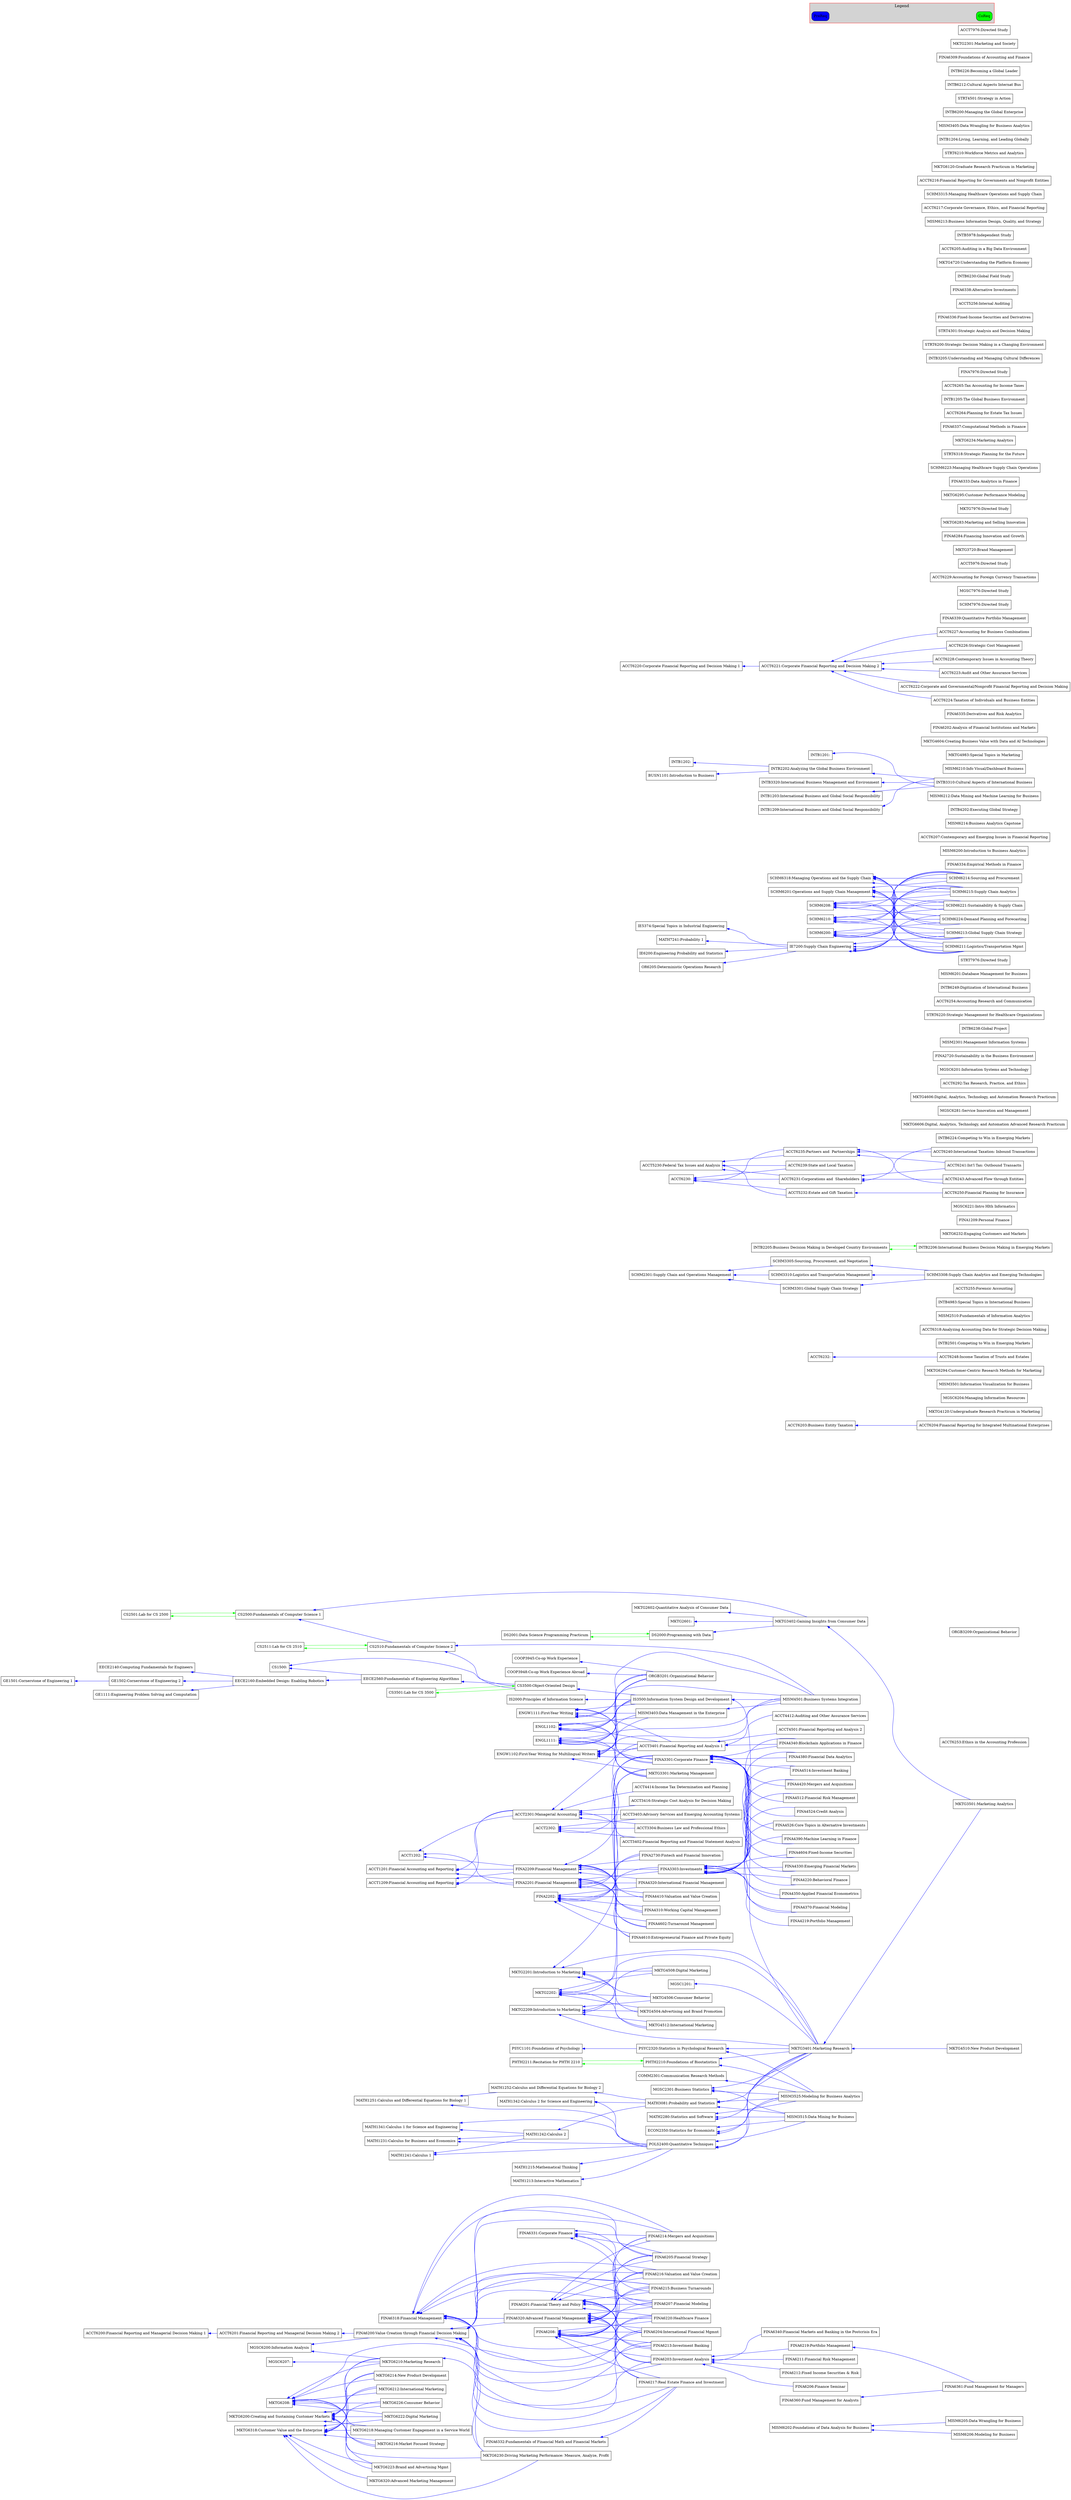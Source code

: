 digraph my_graph {
bgcolor=white;
rankdir=RL;
MISM6202 [shape=box, label="MISM6202:Foundations of Data Analysis for Business"];
FINA6219 [shape=box, label="FINA6219:Portfolio Management"];
FINA6219 -> FINA6203 [color=blue];
MKTG2602 [shape=box, label="MKTG2602:Quantitative Analysis of Consumer Data"];
ACCT6253 [shape=box, label="ACCT6253:Ethics in the Accounting Profession"];
ORGB3209 [shape=box, label="ORGB3209:Organizational Behavior"];
MKTG6210 [shape=box, label="MKTG6210:Marketing Research"];
MKTG6210 -> MKTG6318 [color=blue];
MKTG6210 -> MGSC6207 [color=blue];
MKTG6210 -> MKTG6208 [color=blue];
MKTG6210 -> MGSC6200 [color=blue];
MKTG6210 -> MKTG6200 [color=blue];
ACCT6203 [shape=box, label="ACCT6203:Business Entity Taxation"];
ACCT4501 [shape=box, label="ACCT4501:Financial Reporting and Analysis 2"];
ACCT4501 -> ACCT3401 [color=blue];
MKTG4120 [shape=box, label="MKTG4120:Undergraduate Research Practicum in Marketing"];
MGSC6207 [shape=box, label="MGSC6207:"];
ACCT3416 [shape=box, label="ACCT3416:Strategic Cost Analysis for Decision Making"];
ACCT3416 -> ACCT2301 [color=blue];
MGSC6200 [shape=box, label="MGSC6200:Information Analysis"];
ACCT4414 [shape=box, label="ACCT4414:Income Tax Determination and Planning"];
ACCT4414 -> ACCT2301 [color=blue];
MGSC6204 [shape=box, label="MGSC6204:Managing Information Resources"];
MKTG6320 [shape=box, label="MKTG6320:Advanced Marketing Management"];
MKTG6320 -> MKTG6318 [color=blue];
MKTG6200 [shape=box, label="MKTG6200:Creating and Sustaining Customer Markets"];
MISM3501 [shape=box, label="MISM3501:Information Visualization for Business"];
MKTG6294 [shape=box, label="MKTG6294:Customer-Centric Research Methods for Marketing"];
ACCT6232 [shape=box, label="ACCT6232:"];
ACCT3401 [shape=box, label="ACCT3401:Financial Reporting and Analysis 1"];
ACCT3401 -> ENGW1102 [color=blue];
ACCT3401 -> ENGL1111 [color=blue];
ACCT3401 -> ACCT2302 [color=blue];
ACCT3401 -> ENGW1111 [color=blue];
ACCT3401 -> ENGL1102 [color=blue];
ACCT3401 -> ACCT2301 [color=blue];
INTB2501 [shape=box, label="INTB2501:Competing to Win in Emerging Markets"];
ACCT6318 [shape=box, label="ACCT6318:Analyzing Accounting Data for Strategic Decision Making"];
MISM2510 [shape=box, label="MISM2510:Fundamentals of Information Analytics"];
INTB4983 [shape=box, label="INTB4983:Special Topics in International Business"];
ACCT5255 [shape=box, label="ACCT5255:Forensic Accounting"];
SCHM3308 [shape=box, label="SCHM3308:Supply Chain Analytics and Emerging Technologies"];
SCHM3308 -> SCHM3305 [color=blue];
SCHM3308 -> SCHM3310 [color=blue];
SCHM3308 -> SCHM3301 [color=blue];
ACCT4412 [shape=box, label="ACCT4412:Auditing and Other Assurance Services"];
ACCT4412 -> ACCT3401 [color=blue];
INTB2206 [shape=box, label="INTB2206:International Business Decision Making in Emerging Markets"];
INTB2206 -> INTB2205 [color=green];
MKTG6232 [shape=box, label="MKTG6232:Engaging Customers and Markets"];
ACCT3403 [shape=box, label="ACCT3403:Advisory Services and Emerging Accounting Systems"];
ACCT3403 -> ACCT2302 [color=blue];
ACCT3403 -> ACCT2301 [color=blue];
ACCT3304 [shape=box, label="ACCT3304:Business Law and Professional Ethics"];
ACCT3304 -> ACCT2302 [color=blue];
ACCT3304 -> ACCT2301 [color=blue];
MKTG6218 [shape=box, label="MKTG6218:Managing Customer Engagement in a Service World"];
MKTG6218 -> MKTG6200 [color=blue];
MKTG6218 -> MKTG6318 [color=blue];
MKTG6218 -> MKTG6208 [color=blue];
FINA1209 [shape=box, label="FINA1209:Personal Finance"];
ORGB3201 [shape=box, label="ORGB3201:Organizational Behavior"];
ORGB3201 -> COOP3945 [color=blue];
ORGB3201 -> ENGW1102 [color=blue];
ORGB3201 -> ENGL1111 [color=blue];
ORGB3201 -> ENGW1111 [color=blue];
ORGB3201 -> ENGL1102 [color=blue];
ORGB3201 -> COOP3948 [color=blue];
MGSC6221 [shape=box, label="MGSC6221:Intro Hlth Informatics"];
ACCT6240 [shape=box, label="ACCT6240:International Taxation: Inbound Transactions"];
ACCT6240 -> ACCT6235 [color=blue];
ACCT6240 -> ACCT6231 [color=blue];
INTB6224 [shape=box, label="INTB6224:Competing to Win in Emerging Markets"];
MKTG6606 [shape=box, label="MKTG6606:Digital, Analytics, Technology, and Automation Advanced Research Practicum"];
MGSC6281 [shape=box, label="MGSC6281:Service Innovation and Management"];
MKTG4606 [shape=box, label="MKTG4606:Digital, Analytics, Technology, and Automation Research Practicum"];
ACCT6200 [shape=box, label="ACCT6200:Financial Reporting and Managerial Decision Making 1"];
ACCT6241 [shape=box, label="ACCT6241:Int'l Tax: Outbound Transactn"];
ACCT6241 -> ACCT6235 [color=blue];
ACCT6241 -> ACCT6231 [color=blue];
ACCT6292 [shape=box, label="ACCT6292:Tax Research, Practice, and Ethics"];
ENGW1111 [shape=box, label="ENGW1111:First-Year Writing"];
ACCT6243 [shape=box, label="ACCT6243:Advanced Flow through Entities"];
ACCT6243 -> ACCT6235 [color=blue];
ACCT6243 -> ACCT6231 [color=blue];
FINA2730 [shape=box, label="FINA2730:Fintech and Financial Innovation"];
FINA2730 -> FINA2209 [color=blue];
FINA2730 -> FINA2201 [color=blue];
FINA2730 -> FINA2202 [color=blue];
ENGL1102 [shape=box, label="ENGL1102:"];
MGSC6201 [shape=box, label="MGSC6201:Information Systems and Technology"];
FINA2720 [shape=box, label="FINA2720:Sustainability in the Business Environment"];
FINA4220 [shape=box, label="FINA4220:Behavioral Finance"];
FINA4220 -> FINA3301 [color=blue];
FINA4220 -> FINA3303 [color=blue];
MISM2301 [shape=box, label="MISM2301:Management Information Systems"];
FINA6331 [shape=box, label="FINA6331:Corporate Finance"];
FINA3301 [shape=box, label="FINA3301:Corporate Finance"];
FINA3301 -> FINA2209 [color=blue];
FINA3301 -> ENGW1102 [color=blue];
FINA3301 -> ENGL1111 [color=blue];
FINA3301 -> ENGW1111 [color=blue];
FINA3301 -> FINA2202 [color=blue];
FINA3301 -> ENGL1102 [color=blue];
FINA3301 -> FINA2201 [color=blue];
ACCT6248 [shape=box, label="ACCT6248:Income Taxation of Trusts and Estates"];
ACCT6248 -> ACCT6232 [color=blue];
MISM3403 [shape=box, label="MISM3403:Data Management in the Enterprise"];
MISM3403 -> ENGL1102 [color=blue];
MISM3403 -> ENGW1102 [color=blue];
MISM3403 -> ENGW1111 [color=blue];
MISM3403 -> ENGL1111 [color=blue];
INTB6238 [shape=box, label="INTB6238:Global Project"];
STRT6220 [shape=box, label="STRT6220:Strategic Management for Healthcare Organizations"];
MKTG3501 [shape=box, label="MKTG3501:Marketing Analytics"];
MKTG3501 -> MKTG3401 [color=blue];
MKTG3501 -> MKTG3402 [color=blue];
ACCT6254 [shape=box, label="ACCT6254:Accounting Research and Communication"];
ACCT5230 [shape=box, label="ACCT5230:Federal Tax Issues and Analysis"];
ACCT6230 [shape=box, label="ACCT6230:"];
INTB6249 [shape=box, label="INTB6249:Digitization of International Business"];
FINA6207 [shape=box, label="FINA6207:Financial Modeling"];
FINA6207 -> FINA6331 [color=blue];
FINA6207 -> FINA6318 [color=blue];
FINA6207 -> FINA6320 [color=blue];
FINA6207 -> FINA6200 [color=blue];
FINA6207 -> FINA6208 [color=blue];
FINA6207 -> FINA6201 [color=blue];
MKTG6216 [shape=box, label="MKTG6216:Market Focused Strategy"];
MKTG6216 -> MKTG6200 [color=blue];
MKTG6216 -> MKTG6318 [color=blue];
MKTG6216 -> MKTG6208 [color=blue];
MKTG4510 [shape=box, label="MKTG4510:New Product Development"];
MKTG4510 -> MKTG3401 [color=blue];
MKTG6223 [shape=box, label="MKTG6223:Brand and Advertising Mgmt"];
MKTG6223 -> MKTG6200 [color=blue];
MKTG6223 -> MKTG6318 [color=blue];
MKTG6223 -> MKTG6208 [color=blue];
FINA4340 [shape=box, label="FINA4340:Blockchain Applications in Finance"];
FINA4340 -> FINA3301 [color=blue];
FINA4340 -> FINA3303 [color=blue];
FINA4340 -> ACCT3401 [color=blue];
MKTG2202 [shape=box, label="MKTG2202:"];
ENGL1111 [shape=box, label="ENGL1111:"];
FINA3303 [shape=box, label="FINA3303:Investments"];
FINA3303 -> FINA2209 [color=blue];
FINA3303 -> FINA2201 [color=blue];
FINA3303 -> FINA2202 [color=blue];
MGSC2301 [shape=box, label="MGSC2301:Business Statistics"];
MKTG6230 [shape=box, label="MKTG6230:Driving Marketing Performance: Measure, Analyze, Profit"];
MKTG6230 -> MKTG6210 [color=blue];
MKTG6230 -> MKTG6200 [color=blue];
MKTG6230 -> MKTG6318 [color=blue];
MKTG6230 -> MKTG6208 [color=blue];
MKTG2601 [shape=box, label="MKTG2601:"];
ACCT6231 [shape=box, label="ACCT6231:Corporations and  Shareholders"];
ACCT6231 -> ACCT5230 [color=blue];
ACCT6231 -> ACCT6230 [color=blue];
MISM6201 [shape=box, label="MISM6201:Database Management for Business"];
STRT7976 [shape=box, label="STRT7976:Directed Study"];
SCHM6318 [shape=box, label="SCHM6318:Managing Operations and the Supply Chain"];
FINA4320 [shape=box, label="FINA4320:International Financial Management"];
FINA4320 -> FINA2209 [color=blue];
FINA4320 -> FINA2201 [color=blue];
FINA4320 -> FINA2202 [color=blue];
FINA4410 [shape=box, label="FINA4410:Valuation and Value Creation"];
FINA4410 -> FINA2209 [color=blue];
FINA4410 -> FINA2201 [color=blue];
FINA4410 -> FINA2202 [color=blue];
MKTG2201 [shape=box, label="MKTG2201:Introduction to Marketing"];
FINA6334 [shape=box, label="FINA6334:Empirical Methods in Finance"];
FINA4350 [shape=box, label="FINA4350:Applied Financial Econometrics"];
FINA4350 -> FINA3301 [color=blue];
FINA4350 -> FINA3303 [color=blue];
FINA4310 [shape=box, label="FINA4310:Working Capital Management"];
FINA4310 -> FINA2209 [color=blue];
FINA4310 -> FINA2201 [color=blue];
FINA4310 -> FINA2202 [color=blue];
SCHM6214 [shape=box, label="SCHM6214:Sourcing and Procurement"];
SCHM6214 -> SCHM6201 [color=blue];
SCHM6214 -> SCHM6208 [color=blue];
SCHM6214 -> SCHM6210 [color=blue];
SCHM6214 -> SCHM6200 [color=blue];
SCHM6214 -> SCHM6318 [color=blue];
SCHM6214 -> IE7200 [color=blue];
MKTG6214 [shape=box, label="MKTG6214:New Product Development"];
MKTG6214 -> MKTG6200 [color=blue];
MKTG6214 -> MKTG6318 [color=blue];
MKTG6214 -> MKTG6208 [color=blue];
MKTG4512 [shape=box, label="MKTG4512:International Marketing"];
MKTG4512 -> MKTG2201 [color=blue];
MKTG4512 -> MKTG2209 [color=blue];
MKTG4512 -> MKTG2202 [color=blue];
MISM6200 [shape=box, label="MISM6200:Introduction to Business Analytics"];
SCHM6215 [shape=box, label="SCHM6215:Supply Chain Analytics"];
SCHM6215 -> SCHM6201 [color=blue];
SCHM6215 -> SCHM6208 [color=blue];
SCHM6215 -> SCHM6210 [color=blue];
SCHM6215 -> SCHM6200 [color=blue];
SCHM6215 -> SCHM6318 [color=blue];
SCHM6215 -> IE7200 [color=blue];
FINA4219 [shape=box, label="FINA4219:Portfolio Management"];
FINA4219 -> FINA3303 [color=blue];
MKTG6208 [shape=box, label="MKTG6208:"];
ACCT1202 [shape=box, label="ACCT1202:"];
MISM6205 [shape=box, label="MISM6205:Data Wrangling for Business"];
MISM6205 -> MISM6202 [color=blue];
ACCT1201 [shape=box, label="ACCT1201:Financial Accounting and Reporting"];
FINA6220 [shape=box, label="FINA6220:Healthcare Finance"];
FINA6220 -> FINA6318 [color=blue];
FINA6220 -> FINA6320 [color=blue];
FINA6220 -> FINA6200 [color=blue];
FINA6220 -> FINA6208 [color=blue];
FINA6220 -> FINA6201 [color=blue];
FINA4370 [shape=box, label="FINA4370:Financial Modeling"];
FINA4370 -> FINA3301 [color=blue];
FINA4370 -> FINA3303 [color=blue];
FINA2209 [shape=box, label="FINA2209:Financial Management"];
FINA2209 -> ACCT1202 [color=blue];
FINA2209 -> ACCT1209 [color=blue];
FINA2209 -> ACCT1201 [color=blue];
ACCT6207 [shape=box, label="ACCT6207:Contemporary and Emerging Issues in Financial Reporting"];
MKTG3402 [shape=box, label="MKTG3402:Gaining Insights from Consumer Data"];
MKTG3402 -> MKTG2602 [color=blue];
MKTG3402 -> DS2000 [color=blue];
MKTG3402 -> MKTG2601 [color=blue];
MKTG3402 -> CS2500 [color=blue];
SCHM3305 [shape=box, label="SCHM3305:Sourcing, Procurement, and Negotiation"];
SCHM3305 -> SCHM2301 [color=blue];
FINA6318 [shape=box, label="FINA6318:Financial Management"];
FINA4380 [shape=box, label="FINA4380:Financial Data Analytics"];
FINA4380 -> FINA3301 [color=blue];
FINA4380 -> FINA3303 [color=blue];
MISM3515 [shape=box, label="MISM3515:Data Mining for Business"];
MISM3515 -> MATH3081 [color=blue];
MISM3515 -> MATH2280 [color=blue];
MISM3515 -> MGSC2301 [color=blue];
MISM3515 -> ECON2350 [color=blue];
MISM3515 -> POLS2400 [color=blue];
MISM6214 [shape=box, label="MISM6214:Business Analytics Capstone"];
FINA6200 [shape=box, label="FINA6200:Value Creation through Financial Decision Making"];
FINA6200 -> MGSC6200 [color=blue];
FINA6200 -> ACCT6201 [color=blue];
FINA2202 [shape=box, label="FINA2202:"];
FINA4514 [shape=box, label="FINA4514:Investment Banking"];
FINA4514 -> FINA3301 [color=blue];
FINA4514 -> FINA3303 [color=blue];
FINA4420 [shape=box, label="FINA4420:Mergers and Acquisitions"];
FINA4420 -> FINA3301 [color=blue];
FINA4420 -> FINA3303 [color=blue];
FINA6204 [shape=box, label="FINA6204:International Financial Mgmnt"];
FINA6204 -> FINA6318 [color=blue];
FINA6204 -> FINA6320 [color=blue];
FINA6204 -> FINA6200 [color=blue];
FINA6204 -> FINA6208 [color=blue];
FINA6204 -> FINA6201 [color=blue];
FINA2201 [shape=box, label="FINA2201:Financial Management"];
FINA2201 -> ACCT1202 [color=blue];
FINA2201 -> ACCT1209 [color=blue];
FINA2201 -> ACCT1201 [color=blue];
ECON2350 [shape=box, label="ECON2350:Statistics for Economists"];
FINA6211 [shape=box, label="FINA6211:Financial Risk Management"];
FINA6211 -> FINA6203 [color=blue];
INTB4202 [shape=box, label="INTB4202:Executing Global Strategy"];
MISM6212 [shape=box, label="MISM6212:Data Mining and Machine Learning for Business"];
FINA4512 [shape=box, label="FINA4512:Financial Risk Management"];
FINA4512 -> FINA3301 [color=blue];
FINA4512 -> FINA3303 [color=blue];
INTB1201 [shape=box, label="INTB1201:"];
MISM6210 [shape=box, label="MISM6210:Info Visual/Dashboard Business"];
COOP3948 [shape=box, label="COOP3948:Co-op Work Experience Abroad"];
MKTG4508 [shape=box, label="MKTG4508:Digital Marketing"];
MKTG4508 -> MKTG2201 [color=blue];
MKTG4508 -> MKTG2209 [color=blue];
MKTG4508 -> MKTG2202 [color=blue];
SCHM6221 [shape=box, label="SCHM6221:Sustainability & Supply Chain"];
SCHM6221 -> SCHM6201 [color=blue];
SCHM6221 -> SCHM6208 [color=blue];
SCHM6221 -> SCHM6210 [color=blue];
SCHM6221 -> SCHM6200 [color=blue];
SCHM6221 -> SCHM6318 [color=blue];
SCHM6221 -> IE7200 [color=blue];
MKTG4506 [shape=box, label="MKTG4506:Consumer Behavior"];
MKTG4506 -> MKTG2201 [color=blue];
MKTG4506 -> MKTG2209 [color=blue];
MKTG4506 -> MKTG2202 [color=blue];
FINA6320 [shape=box, label="FINA6320:Advanced Financial Management"];
FINA6320 -> FINA6318 [color=blue];
FINA6320 -> FINA6200 [color=blue];
FINA4524 [shape=box, label="FINA4524:Credit Analysis"];
FINA4524 -> FINA3301 [color=blue];
FINA4524 -> FINA3303 [color=blue];
MKTG3301 [shape=box, label="MKTG3301:Marketing Management"];
MKTG3301 -> MKTG2201 [color=blue];
MKTG3301 -> ENGW1102 [color=blue];
MKTG3301 -> ENGL1111 [color=blue];
MKTG3301 -> MKTG2202 [color=blue];
MKTG3301 -> ENGW1111 [color=blue];
MKTG3301 -> ENGL1102 [color=blue];
MKTG3301 -> MKTG2209 [color=blue];
MKTG4983 [shape=box, label="MKTG4983:Special Topics in Marketing"];
ACCT6235 [shape=box, label="ACCT6235:Partners and  Partnerships"];
ACCT6235 -> ACCT5230 [color=blue];
ACCT6235 -> ACCT6230 [color=blue];
FINA6332 [shape=box, label="FINA6332:Fundamentals of Financial Math and Financial Markets"];
MISM4501 [shape=box, label="MISM4501:Business Systems Integration"];
MISM4501 -> MISM3403 [color=blue];
MISM4501 -> ENGW1102 [color=blue];
MISM4501 -> ENGL1111 [color=blue];
MISM4501 -> IS3500 [color=blue];
MISM4501 -> ENGW1111 [color=blue];
MISM4501 -> ENGL1102 [color=blue];
MISM4501 -> CS2510 [color=blue];
FINA4526 [shape=box, label="FINA4526:Core Topics in Alternative Investments"];
FINA4526 -> FINA3301 [color=blue];
FINA4526 -> FINA3303 [color=blue];
FINA6213 [shape=box, label="FINA6213:Investment Banking"];
FINA6213 -> FINA6318 [color=blue];
FINA6213 -> FINA6320 [color=blue];
FINA6213 -> FINA6200 [color=blue];
FINA6213 -> FINA6208 [color=blue];
FINA6213 -> FINA6201 [color=blue];
MGSC1201 [shape=box, label="MGSC1201:"];
INTB1202 [shape=box, label="INTB1202:"];
COOP3945 [shape=box, label="COOP3945:Co-op Work Experience"];
FINA4602 [shape=box, label="FINA4602:Turnaround Management"];
FINA4602 -> FINA2209 [color=blue];
FINA4602 -> FINA2201 [color=blue];
FINA4602 -> FINA2202 [color=blue];
MKTG4604 [shape=box, label="MKTG4604:Creating Business Value with Data and AI Technologies"];
MKTG6318 [shape=box, label="MKTG6318:Customer Value and the Enterprise"];
FINA6203 [shape=box, label="FINA6203:Investment Analysis"];
FINA6203 -> FINA6318 [color=blue];
FINA6203 -> FINA6320 [color=blue];
FINA6203 -> FINA6200 [color=blue];
FINA6203 -> FINA6208 [color=blue];
FINA6203 -> FINA6201 [color=blue];
FINA4390 [shape=box, label="FINA4390:Machine Learning in Finance"];
FINA4390 -> FINA3301 [color=blue];
FINA4390 -> FINA3303 [color=blue];
FINA4604 [shape=box, label="FINA4604:Fixed-Income Securities"];
FINA4604 -> FINA3301 [color=blue];
FINA4604 -> FINA3303 [color=blue];
FINA6202 [shape=box, label="FINA6202:Analysis of Financial Institutions and Markets"];
SCHM3301 [shape=box, label="SCHM3301:Global Supply Chain Strategy"];
SCHM3301 -> SCHM2301 [color=blue];
FINA4330 [shape=box, label="FINA4330:Emerging Financial Markets"];
FINA4330 -> FINA3301 [color=blue];
FINA4330 -> FINA3303 [color=blue];
FINA4610 [shape=box, label="FINA4610:Entrepreneurial Finance and Private Equity"];
FINA4610 -> FINA2209 [color=blue];
FINA4610 -> FINA2201 [color=blue];
FINA4610 -> FINA2202 [color=blue];
FINA6212 [shape=box, label="FINA6212:Fixed Income Securities & Risk"];
FINA6212 -> FINA6203 [color=blue];
ACCT3402 [shape=box, label="ACCT3402:Financial Reporting and Financial Statement Analysis"];
ACCT3402 -> ACCT2302 [color=blue];
ACCT3402 -> ACCT2301 [color=blue];
FINA6335 [shape=box, label="FINA6335:Derivatives and Risk Analytics"];
ACCT6220 [shape=box, label="ACCT6220:Corporate Financial Reporting and Decision Making 1"];
FINA6339 [shape=box, label="FINA6339:Quantitative Portfolio Management"];
ACCT6221 [shape=box, label="ACCT6221:Corporate Financial Reporting and Decision Making 2"];
ACCT6221 -> ACCT6220 [color=blue];
INTB2202 [shape=box, label="INTB2202:Analyzing the Global Business Environment"];
INTB2202 -> BUSN1101 [color=blue];
INTB2202 -> INTB1202 [color=blue];
FINA6208 [shape=box, label="FINA6208:"];
SCHM7976 [shape=box, label="SCHM7976:Directed Study"];
SCHM6224 [shape=box, label="SCHM6224:Demand Planning and Forecasting"];
SCHM6224 -> SCHM6201 [color=blue];
SCHM6224 -> SCHM6208 [color=blue];
SCHM6224 -> SCHM6210 [color=blue];
SCHM6224 -> SCHM6200 [color=blue];
SCHM6224 -> SCHM6318 [color=blue];
SCHM6224 -> IE7200 [color=blue];
MKTG6212 [shape=box, label="MKTG6212:International Marketing"];
MKTG6212 -> MKTG6200 [color=blue];
MKTG6212 -> MKTG6318 [color=blue];
MKTG6212 -> MKTG6208 [color=blue];
MGSC7976 [shape=box, label="MGSC7976:Directed Study"];
FINA6206 [shape=box, label="FINA6206:Finance Seminar"];
FINA6206 -> FINA6203 [color=blue];
FINA6217 [shape=box, label="FINA6217:Real Estate Finance and Investment"];
FINA6217 -> FINA6318 [color=blue];
FINA6217 -> FINA6320 [color=blue];
FINA6217 -> FINA6200 [color=blue];
FINA6217 -> FINA6208 [color=blue];
FINA6217 -> FINA6332 [color=blue];
FINA6217 -> FINA6201 [color=blue];
ACCT6229 [shape=box, label="ACCT6229:Accounting for Foreign Currency Transactions"];
ACCT5976 [shape=box, label="ACCT5976:Directed Study"];
MKTG3720 [shape=box, label="MKTG3720:Brand Management"];
FINA6284 [shape=box, label="FINA6284:Financing Innovation and Growth"];
ACCT6227 [shape=box, label="ACCT6227:Accounting for Business Combinations"];
ACCT6227 -> ACCT6221 [color=blue];
FINA6361 [shape=box, label="FINA6361:Fund Management for Managers"];
FINA6361 -> FINA6219 [color=blue];
FINA6361 -> FINA6360 [color=blue];
MKTG6283 [shape=box, label="MKTG6283:Marketing and Selling Innovation"];
ACCT6226 [shape=box, label="ACCT6226:Strategic Cost Management"];
ACCT6226 -> ACCT6221 [color=blue];
MKTG7976 [shape=box, label="MKTG7976:Directed Study"];
FINA6360 [shape=box, label="FINA6360:Fund Management for Analysts"];
ACCT5232 [shape=box, label="ACCT5232:Estate and Gift Taxation"];
ACCT5232 -> ACCT5230 [color=blue];
ACCT5232 -> ACCT6230 [color=blue];
MKTG6295 [shape=box, label="MKTG6295:Customer Performance Modeling"];
FINA6340 [shape=box, label="FINA6340:Financial Markets and Banking in the Postcrisis Era"];
FINA6340 -> FINA6203 [color=blue];
MKTG4504 [shape=box, label="MKTG4504:Advertising and Brand Promotion"];
MKTG4504 -> MKTG2201 [color=blue];
MKTG4504 -> MKTG2209 [color=blue];
MKTG4504 -> MKTG2202 [color=blue];
FINA6333 [shape=box, label="FINA6333:Data Analytics in Finance"];
FINA6201 [shape=box, label="FINA6201:Financial Theory and Policy"];
FINA6205 [shape=box, label="FINA6205:Financial Strategy"];
FINA6205 -> FINA6331 [color=blue];
FINA6205 -> FINA6318 [color=blue];
FINA6205 -> FINA6320 [color=blue];
FINA6205 -> FINA6200 [color=blue];
FINA6205 -> FINA6208 [color=blue];
FINA6205 -> FINA6201 [color=blue];
INTB3320 [shape=box, label="INTB3320:International Business Management and Environment"];
MATH2280 [shape=box, label="MATH2280:Statistics and Software"];
SCHM6223 [shape=box, label="SCHM6223:Managing Healthcare Supply Chain Operations"];
STRT6318 [shape=box, label="STRT6318:Strategic Planning for the Future"];
MISM6206 [shape=box, label="MISM6206:Modeling for Business"];
MISM6206 -> MISM6202 [color=blue];
MKTG6234 [shape=box, label="MKTG6234:Marketing Analytics"];
FINA6337 [shape=box, label="FINA6337:Computational Methods in Finance"];
INTB1203 [shape=box, label="INTB1203:International Business and Global Social Responsibility"];
ACCT6264 [shape=box, label="ACCT6264:Planning for Estate Tax Issues"];
MKTG3401 [shape=box, label="MKTG3401:Marketing Research"];
MKTG3401 -> MATH3081 [color=blue];
MKTG3401 -> MKTG2201 [color=blue];
MKTG3401 -> MATH2280 [color=blue];
MKTG3401 -> PHTH2210 [color=blue];
MKTG3401 -> MKTG2202 [color=blue];
MKTG3401 -> IS3500 [color=blue];
MKTG3401 -> MGSC2301 [color=blue];
MKTG3401 -> MKTG2209 [color=blue];
MKTG3401 -> PSYC2320 [color=blue];
MKTG3401 -> ECON2350 [color=blue];
MKTG3401 -> POLS2400 [color=blue];
MKTG3401 -> MGSC1201 [color=blue];
INTB1205 [shape=box, label="INTB1205:The Global Business Environment"];
ACCT6265 [shape=box, label="ACCT6265:Tax Accounting for Income Taxes"];
FINA7976 [shape=box, label="FINA7976:Directed Study"];
INTB3205 [shape=box, label="INTB3205:Understanding and Managing Cultural Differences"];
STRT6200 [shape=box, label="STRT6200:Strategic Decision Making in a Changing Environment"];
ACCT6239 [shape=box, label="ACCT6239:State and Local Taxation"];
ACCT6239 -> ACCT5230 [color=blue];
ACCT6239 -> ACCT6230 [color=blue];
INTB1209 [shape=box, label="INTB1209:International Business and Global Social Responsibility"];
MKTG6226 [shape=box, label="MKTG6226:Consumer Behavior"];
MKTG6226 -> MKTG6200 [color=blue];
MKTG6226 -> MKTG6318 [color=blue];
MKTG6226 -> MKTG6208 [color=blue];
SCHM2301 [shape=box, label="SCHM2301:Supply Chain and Operations Management"];
FINA6214 [shape=box, label="FINA6214:Mergers and Acquisitions"];
FINA6214 -> FINA6331 [color=blue];
FINA6214 -> FINA6318 [color=blue];
FINA6214 -> FINA6320 [color=blue];
FINA6214 -> FINA6200 [color=blue];
FINA6214 -> FINA6208 [color=blue];
FINA6214 -> FINA6201 [color=blue];
ACCT6250 [shape=box, label="ACCT6250:Financial Planning for Insurance"];
ACCT6250 -> ACCT5232 [color=blue];
STRT4301 [shape=box, label="STRT4301:Strategic Analysis and Decision Making"];
FINA6336 [shape=box, label="FINA6336:Fixed-Income Securities and Derivatives"];
ACCT5256 [shape=box, label="ACCT5256:Internal Auditing"];
FINA6338 [shape=box, label="FINA6338:Alternative Investments"];
FINA6215 [shape=box, label="FINA6215:Business Turnarounds"];
FINA6215 -> FINA6331 [color=blue];
FINA6215 -> FINA6318 [color=blue];
FINA6215 -> FINA6320 [color=blue];
FINA6215 -> FINA6200 [color=blue];
FINA6215 -> FINA6208 [color=blue];
FINA6215 -> FINA6201 [color=blue];
INTB2205 [shape=box, label="INTB2205:Business Decision Making in Developed Country Environments"];
INTB2205 -> INTB2206 [color=green];
MATH3081 [shape=box, label="MATH3081:Probability and Statistics"];
MATH3081 -> MATH1242 [color=blue];
MATH3081 -> MATH1342 [color=blue];
MATH3081 -> MATH1252 [color=blue];
SCHM6201 [shape=box, label="SCHM6201:Operations and Supply Chain Management"];
FINA6216 [shape=box, label="FINA6216:Valuation and Value Creation"];
FINA6216 -> FINA6331 [color=blue];
FINA6216 -> FINA6318 [color=blue];
FINA6216 -> FINA6320 [color=blue];
FINA6216 -> FINA6200 [color=blue];
FINA6216 -> FINA6208 [color=blue];
FINA6216 -> FINA6201 [color=blue];
SCHM6208 [shape=box, label="SCHM6208:"];
INTB6230 [shape=box, label="INTB6230:Global Field Study"];
MKTG4720 [shape=box, label="MKTG4720:Understanding the Platform Economy"];
ACCT6205 [shape=box, label="ACCT6205:Auditing in a Big Data Environment"];
INTB5978 [shape=box, label="INTB5978:Independent Study"];
SCHM3310 [shape=box, label="SCHM3310:Logistics and Transportation Management"];
SCHM3310 -> SCHM2301 [color=blue];
ACCT6201 [shape=box, label="ACCT6201:Financial Reporting and Managerial Decision Making 2"];
ACCT6201 -> ACCT6200 [color=blue];
IE7200 [shape=box, label="IE7200:Supply Chain Engineering"];
IE7200 -> IE5374 [color=blue];
IE7200 -> MATH7241 [color=blue];
IE7200 -> IE6200 [color=blue];
IE7200 -> OR6205 [color=blue];
ACCT2301 [shape=box, label="ACCT2301:Managerial Accounting"];
ACCT2301 -> ACCT1202 [color=blue];
ACCT2301 -> ACCT1209 [color=blue];
ACCT2301 -> ACCT1201 [color=blue];
MISM6213 [shape=box, label="MISM6213:Business Information Design, Quality, and Strategy"];
ACCT6228 [shape=box, label="ACCT6228:Contemporary Issues in Accounting Theory"];
ACCT6228 -> ACCT6221 [color=blue];
ACCT6217 [shape=box, label="ACCT6217:Corporate Governance, Ethics, and Financial Reporting"];
SCHM3315 [shape=box, label="SCHM3315:Managing Healthcare Operations and Supply Chain"];
ACCT6223 [shape=box, label="ACCT6223:Audit and Other Assurance Services"];
ACCT6223 -> ACCT6221 [color=blue];
ACCT6204 [shape=box, label="ACCT6204:Financial Reporting for Integrated Multinational Enterprises"];
ACCT6204 -> ACCT6203 [color=blue];
ACCT6216 [shape=box, label="ACCT6216:Financial Reporting for Governments and Nonprofit Entities"];
SCHM6200 [shape=box, label="SCHM6200:"];
MKTG6120 [shape=box, label="MKTG6120:Graduate Research Practicum in Marketing"];
STRT6210 [shape=box, label="STRT6210:Workforce Metrics and Analytics"];
INTB3310 [shape=box, label="INTB3310:Cultural Aspects of International Business"];
INTB3310 -> INTB3320 [color=blue];
INTB3310 -> INTB1209 [color=blue];
INTB3310 -> INTB2202 [color=blue];
INTB3310 -> INTB1203 [color=blue];
INTB3310 -> INTB1201 [color=blue];
INTB1204 [shape=box, label="INTB1204:Living, Learning, and Leading Globally"];
MISM3405 [shape=box, label="MISM3405:Data Wrangling for Business Analytics"];
INTB6200 [shape=box, label="INTB6200:Managing the Global Enterprise"];
MKTG6222 [shape=box, label="MKTG6222:Digital Marketing"];
MKTG6222 -> MKTG6200 [color=blue];
MKTG6222 -> MKTG6318 [color=blue];
MKTG6222 -> MKTG6208 [color=blue];
ACCT6222 [shape=box, label="ACCT6222:Corporate and Governmental/Nonprofit Financial Reporting and Decision Making"];
ACCT6222 -> ACCT6221 [color=blue];
STRT4501 [shape=box, label="STRT4501:Strategy in Action"];
ACCT2302 [shape=box, label="ACCT2302:"];
MATH1242 [shape=box, label="MATH1242:Calculus 2"];
MATH1242 -> MATH1341 [color=blue];
MATH1242 -> MATH1241 [color=blue];
MATH1242 -> MATH1231 [color=blue];
INTB6212 [shape=box, label="INTB6212:Cultural Aspects Internat Bus"];
SCHM6210 [shape=box, label="SCHM6210:"];
MATH1231 [shape=box, label="MATH1231:Calculus for Business and Economics"];
MATH1252 [shape=box, label="MATH1252:Calculus and Differential Equations for Biology 2"];
MATH1252 -> MATH1251 [color=blue];
SCHM6213 [shape=box, label="SCHM6213:Global Supply Chain Strategy"];
SCHM6213 -> SCHM6201 [color=blue];
SCHM6213 -> SCHM6208 [color=blue];
SCHM6213 -> SCHM6210 [color=blue];
SCHM6213 -> SCHM6200 [color=blue];
SCHM6213 -> SCHM6318 [color=blue];
SCHM6213 -> IE7200 [color=blue];
MKTG2209 [shape=box, label="MKTG2209:Introduction to Marketing"];
MISM3525 [shape=box, label="MISM3525:Modeling for Business Analytics"];
MISM3525 -> MATH3081 [color=blue];
MISM3525 -> MATH2280 [color=blue];
MISM3525 -> PHTH2210 [color=blue];
MISM3525 -> COMM2301 [color=blue];
MISM3525 -> MGSC2301 [color=blue];
MISM3525 -> PSYC2320 [color=blue];
MISM3525 -> ECON2350 [color=blue];
MISM3525 -> POLS2400 [color=blue];
INTB6226 [shape=box, label="INTB6226:Becoming a Global Leader"];
FINA6309 [shape=box, label="FINA6309:Foundations of Accounting and Finance"];
MKTG2301 [shape=box, label="MKTG2301:Marketing and Society"];
SCHM6211 [shape=box, label="SCHM6211:Logistics/Transportation Mgmt"];
SCHM6211 -> SCHM6201 [color=blue];
SCHM6211 -> SCHM6208 [color=blue];
SCHM6211 -> SCHM6210 [color=blue];
SCHM6211 -> SCHM6200 [color=blue];
SCHM6211 -> SCHM6318 [color=blue];
SCHM6211 -> IE7200 [color=blue];
ACCT1209 [shape=box, label="ACCT1209:Financial Accounting and Reporting"];
ACCT7976 [shape=box, label="ACCT7976:Directed Study"];
ACCT6224 [shape=box, label="ACCT6224:Taxation of Individuals and Business Entities"];
ACCT6224 -> ACCT6221 [color=blue];
ENGW1102 [shape=box, label="ENGW1102:First-Year Writing for Multilingual Writers"];
MATH1342 [shape=box, label="MATH1342:Calculus 2 for Science and Engineering"];
IE5374 [shape=box, label="IE5374:Special Topics in Industrial Engineering"];
CS2500 [shape=box, label="CS2500:Fundamentals of Computer Science 1"];
CS2500 -> CS2501 [color=green];
IS3500 [shape=box, label="IS3500:Information System Design and Development"];
IS3500 -> ENGW1102 [color=blue];
IS3500 -> IS2000 [color=blue];
IS3500 -> ENGL1111 [color=blue];
IS3500 -> ENGW1111 [color=blue];
IS3500 -> ENGL1102 [color=blue];
IS3500 -> CS3500 [color=blue];
CS2501 [shape=box, label="CS2501:Lab for CS 2500"];
CS2501 -> CS2500 [color=green];
CS2510 [shape=box, label="CS2510:Fundamentals of Computer Science 2"];
CS2510 -> CS2500 [color=blue];
CS2510 -> CS2511 [color=green];
MATH1241 [shape=box, label="MATH1241:Calculus 1"];
CS2511 [shape=box, label="CS2511:Lab for CS 2510"];
CS2511 -> CS2510 [color=green];
OR6205 [shape=box, label="OR6205:Deterministic Operations Research"];
POLS2400 [shape=box, label="POLS2400:Quantitative Techniques"];
POLS2400 -> MATH1342 [color=blue];
POLS2400 -> MATH1241 [color=blue];
POLS2400 -> MATH1231 [color=blue];
POLS2400 -> MATH1341 [color=blue];
POLS2400 -> MATH1251 [color=blue];
POLS2400 -> MATH1213 [color=blue];
POLS2400 -> MATH1215 [color=blue];
DS2000 [shape=box, label="DS2000:Programming with Data"];
DS2000 -> DS2001 [color=green];
CS3500 [shape=box, label="CS3500:Object-Oriented Design"];
CS3500 -> EECE2560 [color=blue];
CS3500 -> CS2510 [color=blue];
CS3500 -> CS1500 [color=blue];
CS3500 -> CS3501 [color=green];
PSYC2320 [shape=box, label="PSYC2320:Statistics in Psychological Research"];
PSYC2320 -> PSYC1101 [color=blue];
DS2001 [shape=box, label="DS2001:Data Science Programming Practicum"];
DS2001 -> DS2000 [color=green];
BUSN1101 [shape=box, label="BUSN1101:Introduction to Business"];
PSYC1101 [shape=box, label="PSYC1101:Foundations of Psychology"];
IS2000 [shape=box, label="IS2000:Principles of Information Science"];
IE6200 [shape=box, label="IE6200:Engineering Probability and Statistics"];
PHTH2210 [shape=box, label="PHTH2210:Foundations of Biostatistics"];
PHTH2210 -> PHTH2211 [color=green];
MATH7241 [shape=box, label="MATH7241:Probability 1"];
COMM2301 [shape=box, label="COMM2301:Communication Research Methods"];
MATH1341 [shape=box, label="MATH1341:Calculus 1 for Science and Engineering"];
MATH1251 [shape=box, label="MATH1251:Calculus and Differential Equations for Biology 1"];
MATH1215 [shape=box, label="MATH1215:Mathematical Thinking"];
CS1500 [shape=box, label="CS1500:"];
MATH1213 [shape=box, label="MATH1213:Interactive Mathematics"];
EECE2560 [shape=box, label="EECE2560:Fundamentals of Engineering Algorithms"];
EECE2560 -> EECE2160 [color=blue];
EECE2560 -> CS1500 [color=blue];
CS3501 [shape=box, label="CS3501:Lab for CS 3500"];
CS3501 -> CS3500 [color=green];
PHTH2211 [shape=box, label="PHTH2211:Recitation for PHTH 2210"];
PHTH2211 -> PHTH2210 [color=green];
EECE2160 [shape=box, label="EECE2160:Embedded Design: Enabling Robotics"];
EECE2160 -> EECE2140 [color=blue];
EECE2160 -> GE1502 [color=blue];
EECE2160 -> GE1111 [color=blue];
GE1111 [shape=box, label="GE1111:Engineering Problem Solving and Computation"];
EECE2140 [shape=box, label="EECE2140:Computing Fundamentals for Engineers"];
GE1502 [shape=box, label="GE1502:Cornerstone of Engineering 2"];
GE1502 -> GE1501 [color=blue];
GE1501 [shape=box, label="GE1501:Cornerstone of Engineering 1"];
subgraph cluster_legend {
label=Legend;
fontsize=15;
color=red;
style=filled;
fillcolor=lightgrey;
rankdir=TB;
CoReq [style=filled, fillcolor=green, shape=Mrecord, rank=same];
PreReq [style=filled, fillcolor=blue, shape=Mrecord, rank=same];
}

CoReq -> PreReq [style=invis];
}

